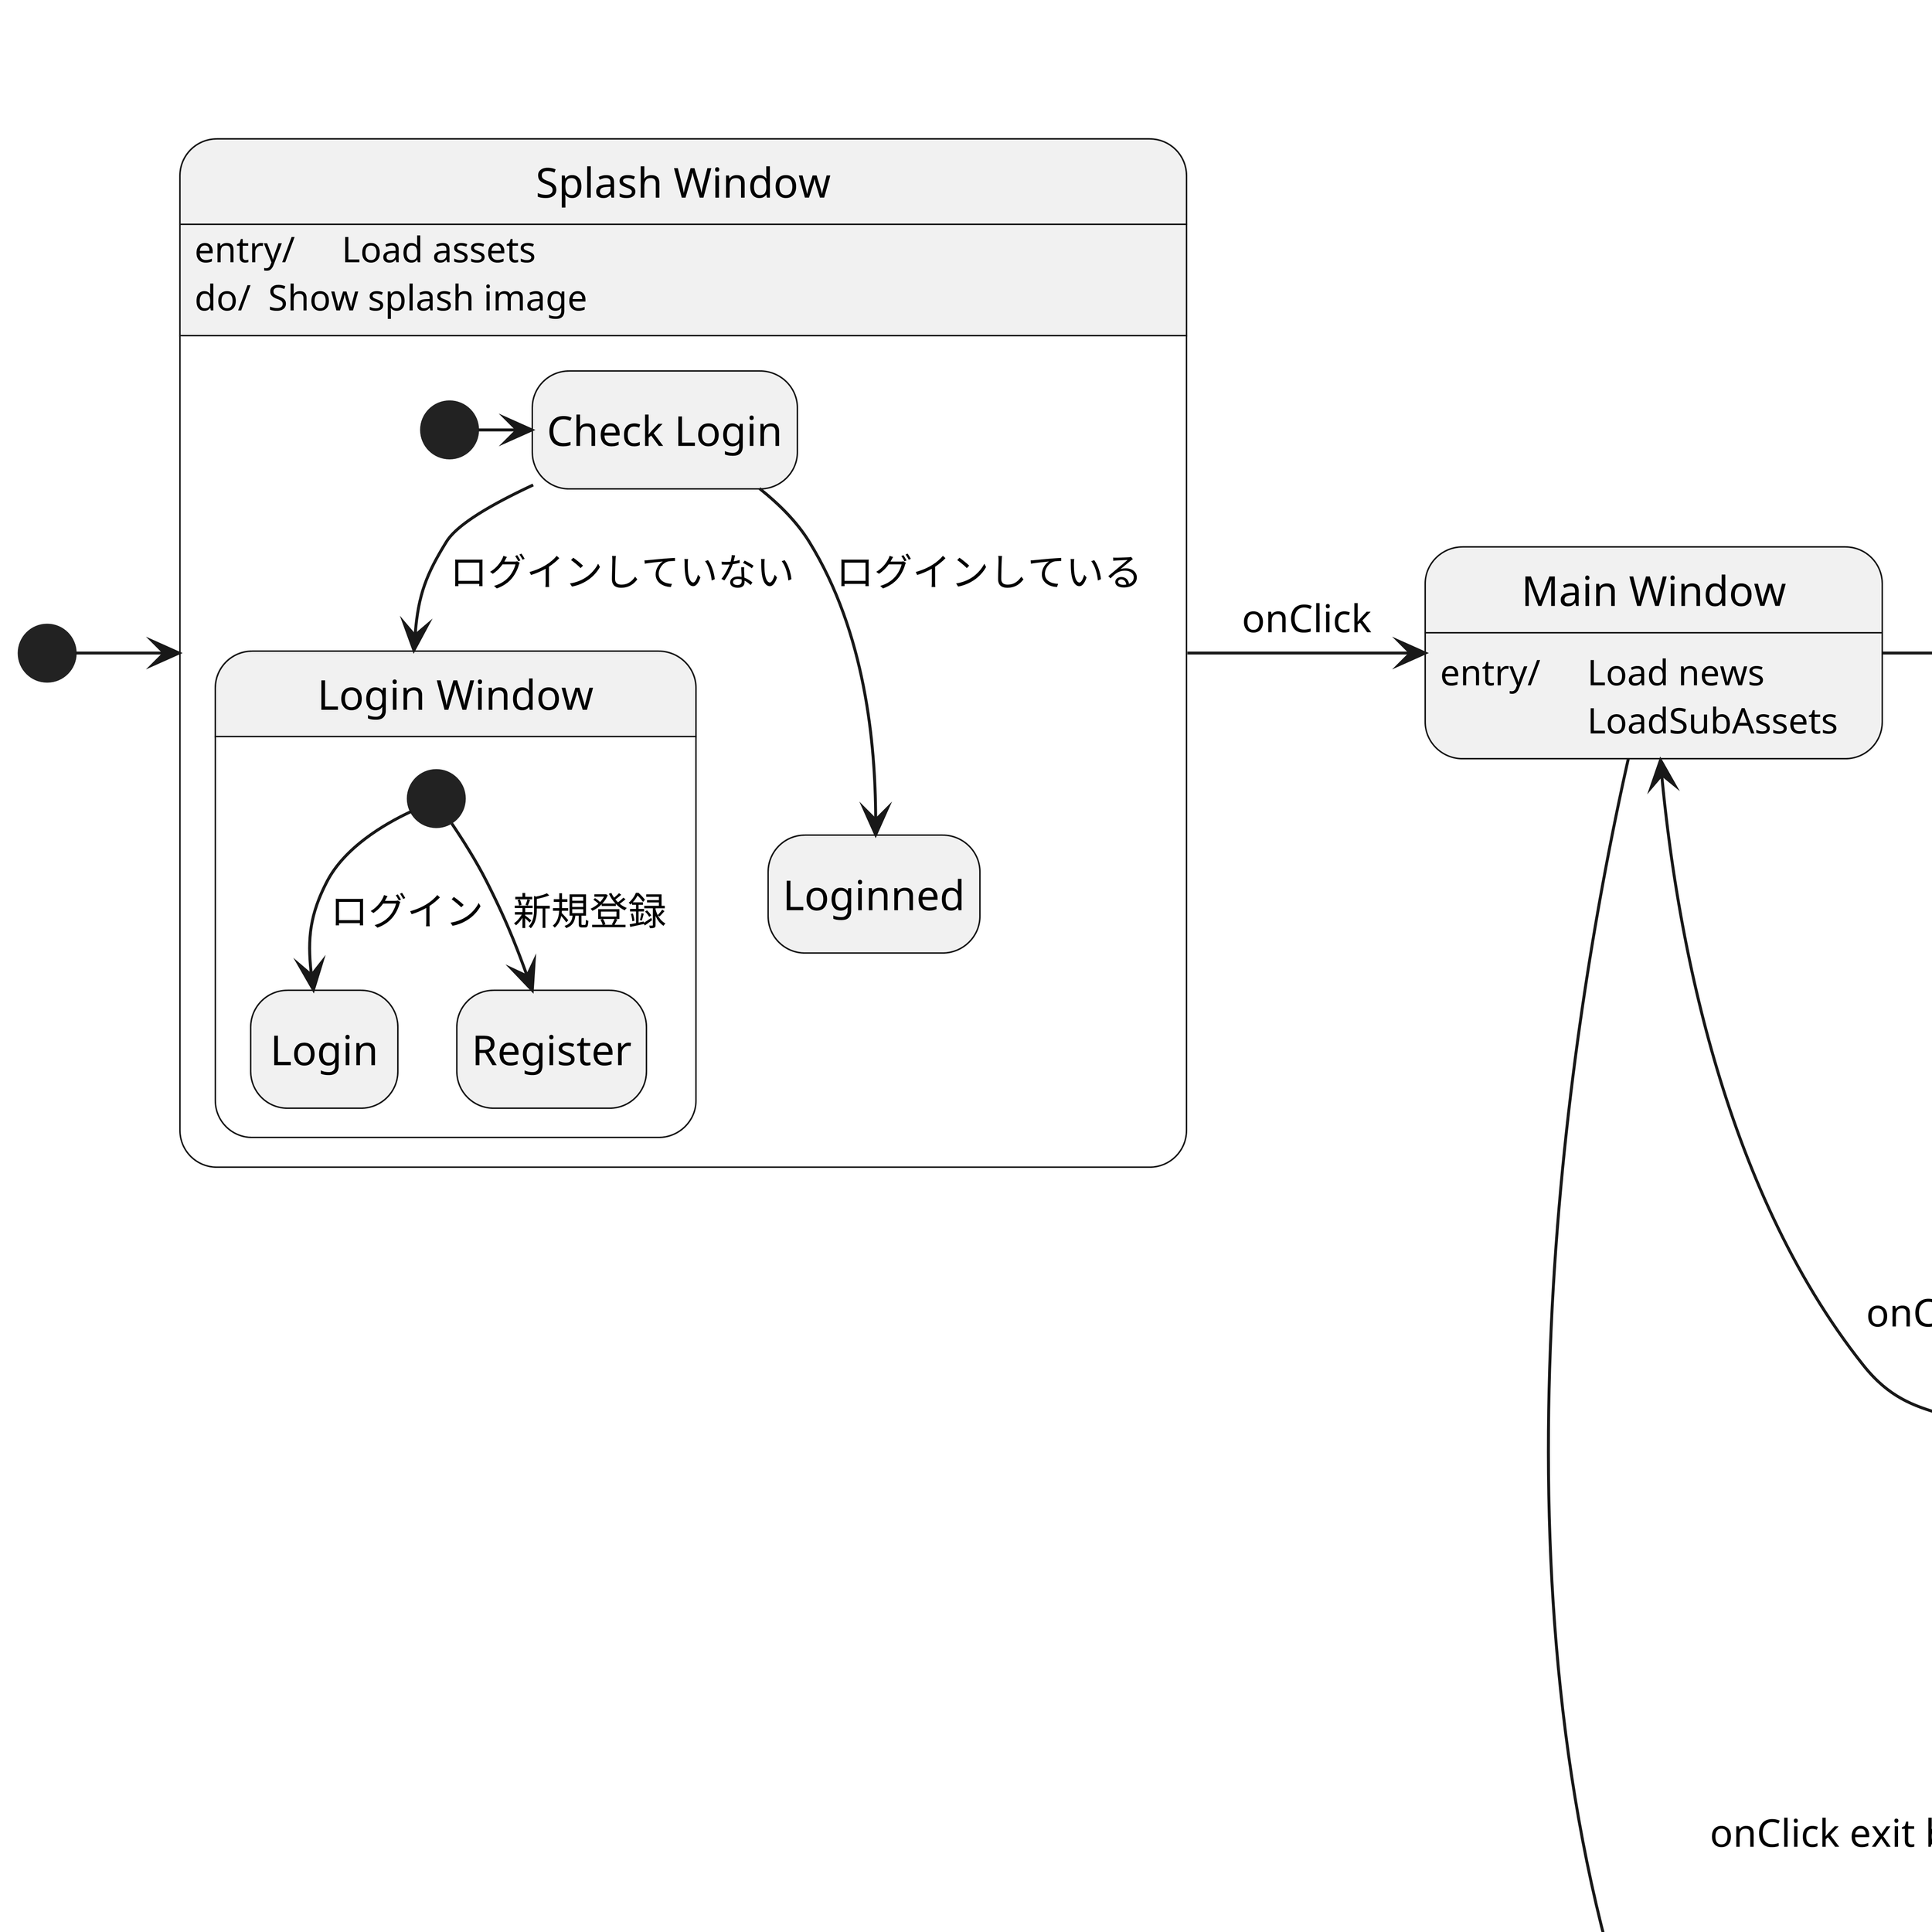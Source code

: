 @startuml 画面遷移図

title 画面遷移図
skinparam dpi 600
top to bottom direction

hide empty description
state "Splash Window" as Splash {
	Splash: entry/\tLoad assets
	Splash: do/\tShow splash image
	state "Check Login" as isLoggedin
	state "Not Login" as NotLogin
	[*] -> isLoggedin
	isLoggedin --> Loginned : ログインしている
	isLoggedin --> NotLogin : ログインしていない
	state "Login Window" as NotLogin {
		state "Login" as Login
		state "Register" as Register
		[*] --> Login : ログイン
		[*] --> Register : 新規登録
	}
}
state "Main Window" as Main {
	Main : entry/\tLoad news\n\t\tLoadSubAssets
}
state "Difficulty Selection Window" as Difficulty {
	Difficulty: entry/\tshow scores of each difficulties
	Difficulty: do/\tShow stats and of each difficulties
}
state "Game Window" as Game {
	Game: entry/\tLoad game rules
}
state "Result Window" as Result {
	Result: entry/\tcalc scores
	Result: do/\tShow scores
}
state "Configure Modal Window" as Option {
	Option: entry/\tLoad config
	Option: exit/\tSave config\n        Refrect to the game
}
state "Pause Menu" as pause{
	pause: entry/\tShow pause menu\n\t\tPause Main window's game-tick
	pause: do/\tShow pause menu
	pause: exit/\tHide pause menu\n\tResume Main window's game-tick
}
state "Skill Tree View" as skill{
	skill: entry/\tShow skill tree
	skill: exit/\tHide skill tree
	state "Idle" as idleofskill
	state "hover skill" as skillnode{
		skillnode: do/\tShow skill description
		skillnode: exit/\tHide skill description
	}
	idleofskill --> skillnode : hover
	skillnode --> idleofskill : unhover

}
state "Tilemap Window" as tilemap{
	tilemap: entry/\tShow tilemap
	tilemap: do/\tUpdate tilemap
	tilemap: exit/\tHide tilemap
}

[*] -> Splash
Splash -> Main : onClick
Main -> Difficulty : onClick start button
Difficulty -> Game : onClick select difficulty

Game -> Result : onEndGame

Result --> Main : onClick back button
Main ->[*] : onClick exit button
Result ->[*] : onClick exit button


Game --> pause : onPressed esc
pause --> Game : onPressed esc
pause --> Option : onClick option button
pause --> [*] : onClick exit button


Game --> skill : onPressed skill button
skill --> Game : onPressed esc

Game --> tilemap : onPressed a tile
tilemap --> Game : onPressed esc\n on Pressed outside of window
tilemap --> tilemap : onPressed another tile
@enduml